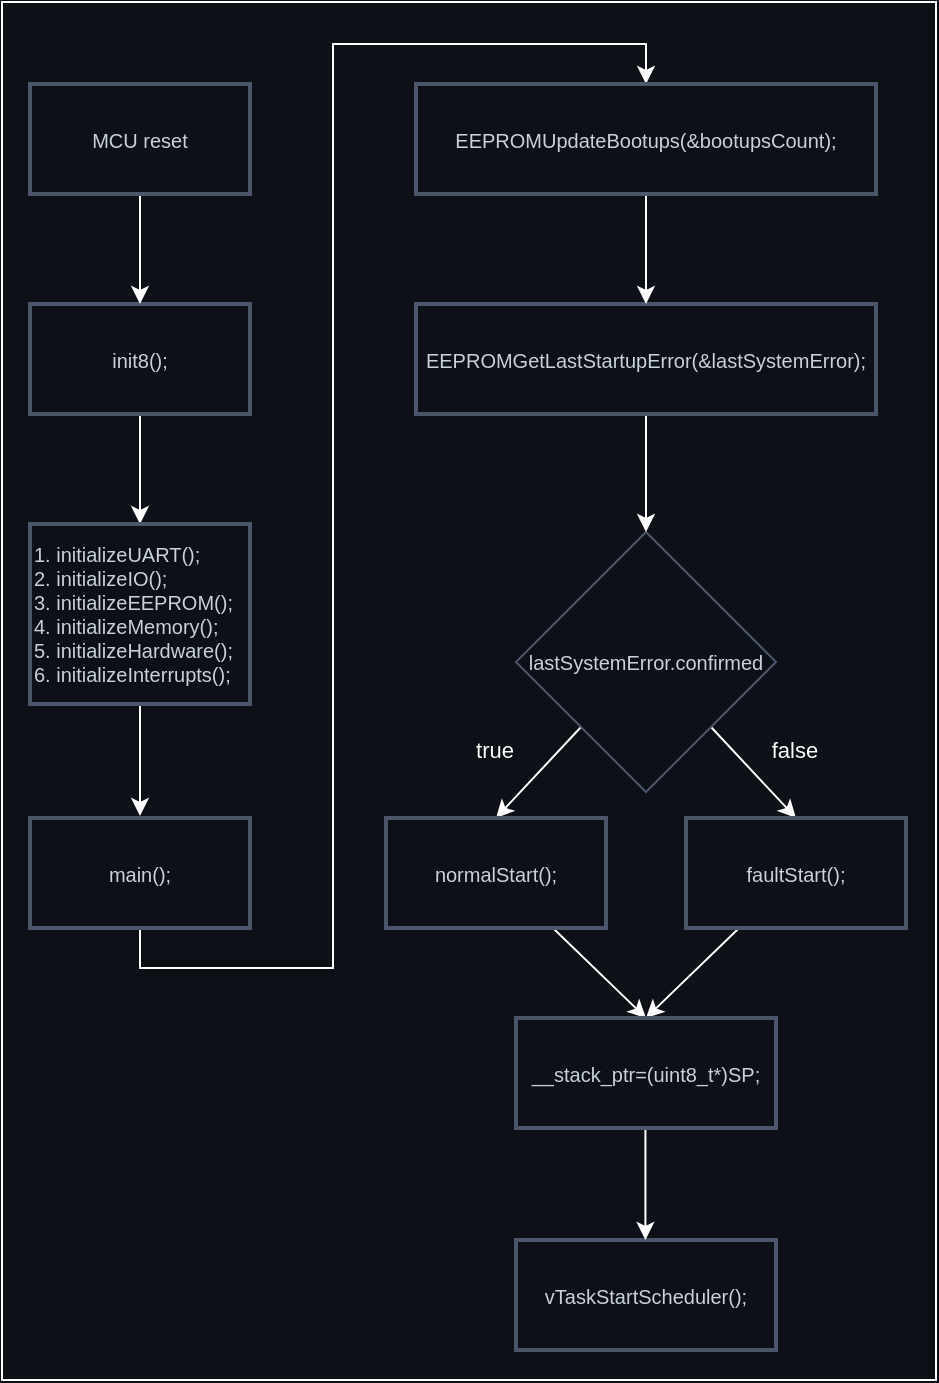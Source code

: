 <mxfile version="28.1.1">
  <diagram name="Page-1" id="_fgNbCBozK9R5fLy6JvO">
    <mxGraphModel dx="752" dy="802" grid="0" gridSize="10" guides="1" tooltips="1" connect="1" arrows="1" fold="1" page="0" pageScale="1" pageWidth="850" pageHeight="1100" background="light-dark(#0D1117,#0D1117)" math="0" shadow="0">
      <root>
        <mxCell id="0" />
        <mxCell id="1" parent="0" />
        <mxCell id="UJRjLYV5v_oAAFYebKkd-5" style="edgeStyle=orthogonalEdgeStyle;rounded=0;orthogonalLoop=1;jettySize=auto;html=1;entryX=0.5;entryY=0;entryDx=0;entryDy=0;strokeColor=#FFFFFF;" edge="1" parent="1" source="-oGY_kGoAMbRIR_1ziQC-6" target="UJRjLYV5v_oAAFYebKkd-4">
          <mxGeometry relative="1" as="geometry" />
        </mxCell>
        <mxCell id="-oGY_kGoAMbRIR_1ziQC-6" value="&lt;div&gt;init8();&lt;/div&gt;" style="rounded=0;whiteSpace=wrap;html=1;fontSize=10;align=center;glass=0;shadow=0;strokeWidth=2;perimeterSpacing=0;strokeColor=#4C566A;fillColor=none;fontColor=#C9D1D9;verticalAlign=middle;spacingLeft=0;spacingTop=0;fontFamily=Helvetica;" parent="1" vertex="1">
          <mxGeometry x="210" width="110" height="55" as="geometry" />
        </mxCell>
        <mxCell id="UJRjLYV5v_oAAFYebKkd-3" style="edgeStyle=orthogonalEdgeStyle;rounded=0;orthogonalLoop=1;jettySize=auto;html=1;entryX=0.5;entryY=0;entryDx=0;entryDy=0;fontColor=light-dark(#ffffff, #ededed);strokeColor=#FFFFFF;" edge="1" parent="1" source="UJRjLYV5v_oAAFYebKkd-2" target="-oGY_kGoAMbRIR_1ziQC-6">
          <mxGeometry relative="1" as="geometry" />
        </mxCell>
        <mxCell id="UJRjLYV5v_oAAFYebKkd-2" value="&lt;div&gt;MCU reset&lt;/div&gt;" style="rounded=0;whiteSpace=wrap;html=1;fontSize=10;align=center;glass=0;shadow=0;strokeWidth=2;perimeterSpacing=0;strokeColor=#4C566A;fillColor=none;fontColor=#C9D1D9;verticalAlign=middle;spacingLeft=0;spacingTop=0;fontFamily=Helvetica;" vertex="1" parent="1">
          <mxGeometry x="210" y="-110" width="110" height="55" as="geometry" />
        </mxCell>
        <mxCell id="UJRjLYV5v_oAAFYebKkd-4" value="&lt;div&gt;1. initializeUART();&lt;/div&gt;&lt;div&gt;&lt;span style=&quot;background-color: transparent; color: light-dark(rgb(201, 209, 217), rgb(52, 59, 65));&quot;&gt;2. initializeIO();&lt;/span&gt;&lt;/div&gt;&lt;div&gt;&lt;span style=&quot;background-color: transparent; color: light-dark(rgb(201, 209, 217), rgb(52, 59, 65));&quot;&gt;3. initializeEEPROM();&lt;/span&gt;&lt;/div&gt;&lt;div&gt;&lt;span style=&quot;background-color: transparent; color: light-dark(rgb(201, 209, 217), rgb(52, 59, 65));&quot;&gt;4. initializeMemory();&lt;/span&gt;&lt;/div&gt;&lt;div&gt;&lt;span style=&quot;background-color: transparent; color: light-dark(rgb(201, 209, 217), rgb(52, 59, 65));&quot;&gt;5. initializeHardware();&lt;/span&gt;&lt;/div&gt;&lt;div&gt;6. initializeInterrupts();&lt;/div&gt;" style="rounded=0;whiteSpace=wrap;html=1;fontSize=10;align=left;glass=0;shadow=0;strokeWidth=2;perimeterSpacing=0;strokeColor=#4C566A;fillColor=none;fontColor=#C9D1D9;verticalAlign=middle;spacingLeft=0;spacingTop=0;fontFamily=Helvetica;" vertex="1" parent="1">
          <mxGeometry x="210" y="110" width="110" height="90" as="geometry" />
        </mxCell>
        <mxCell id="UJRjLYV5v_oAAFYebKkd-6" style="edgeStyle=orthogonalEdgeStyle;rounded=0;orthogonalLoop=1;jettySize=auto;html=1;entryX=0.5;entryY=0;entryDx=0;entryDy=0;strokeColor=#FFFFFF;" edge="1" parent="1">
          <mxGeometry relative="1" as="geometry">
            <mxPoint x="265" y="201" as="sourcePoint" />
            <mxPoint x="265" y="256" as="targetPoint" />
          </mxGeometry>
        </mxCell>
        <mxCell id="UJRjLYV5v_oAAFYebKkd-25" style="edgeStyle=orthogonalEdgeStyle;rounded=0;orthogonalLoop=1;jettySize=auto;html=1;entryX=0.5;entryY=0;entryDx=0;entryDy=0;strokeColor=#FFFFFF;exitX=0.5;exitY=1;exitDx=0;exitDy=0;" edge="1" parent="1" source="UJRjLYV5v_oAAFYebKkd-7" target="UJRjLYV5v_oAAFYebKkd-17">
          <mxGeometry relative="1" as="geometry">
            <mxPoint x="365.194" y="-42.873" as="targetPoint" />
          </mxGeometry>
        </mxCell>
        <mxCell id="UJRjLYV5v_oAAFYebKkd-7" value="&lt;div&gt;main();&lt;/div&gt;" style="rounded=0;whiteSpace=wrap;html=1;fontSize=10;align=center;glass=0;shadow=0;strokeWidth=2;perimeterSpacing=0;strokeColor=#4C566A;fillColor=none;fontColor=#C9D1D9;verticalAlign=middle;spacingLeft=0;spacingTop=0;fontFamily=Helvetica;" vertex="1" parent="1">
          <mxGeometry x="210" y="257" width="110" height="55" as="geometry" />
        </mxCell>
        <mxCell id="UJRjLYV5v_oAAFYebKkd-12" style="rounded=0;orthogonalLoop=1;jettySize=auto;html=1;exitX=1;exitY=1;exitDx=0;exitDy=0;entryX=0.5;entryY=0;entryDx=0;entryDy=0;strokeColor=#FFFFFF;" edge="1" parent="1" source="UJRjLYV5v_oAAFYebKkd-8" target="UJRjLYV5v_oAAFYebKkd-11">
          <mxGeometry relative="1" as="geometry" />
        </mxCell>
        <mxCell id="UJRjLYV5v_oAAFYebKkd-13" style="rounded=0;orthogonalLoop=1;jettySize=auto;html=1;exitX=0;exitY=1;exitDx=0;exitDy=0;entryX=0.5;entryY=0;entryDx=0;entryDy=0;strokeColor=#FFFFFF;" edge="1" parent="1" source="UJRjLYV5v_oAAFYebKkd-8" target="UJRjLYV5v_oAAFYebKkd-10">
          <mxGeometry relative="1" as="geometry" />
        </mxCell>
        <mxCell id="UJRjLYV5v_oAAFYebKkd-27" value="true" style="edgeLabel;html=1;align=center;verticalAlign=middle;resizable=0;points=[];labelBackgroundColor=none;fontColor=light-dark(#ffffff, #ededed);" vertex="1" connectable="0" parent="UJRjLYV5v_oAAFYebKkd-13">
          <mxGeometry x="0.033" relative="1" as="geometry">
            <mxPoint x="-22" y="-12" as="offset" />
          </mxGeometry>
        </mxCell>
        <mxCell id="UJRjLYV5v_oAAFYebKkd-8" value="&lt;span style=&quot;color: rgb(201, 209, 217); font-size: 10px;&quot;&gt;lastSystemError.confirmed&lt;/span&gt;" style="rhombus;whiteSpace=wrap;html=1;fillColor=none;strokeColor=light-dark(#4c566a, #ededed);" vertex="1" parent="1">
          <mxGeometry x="453" y="114" width="130" height="130" as="geometry" />
        </mxCell>
        <mxCell id="UJRjLYV5v_oAAFYebKkd-21" style="rounded=0;orthogonalLoop=1;jettySize=auto;html=1;entryX=0.5;entryY=0;entryDx=0;entryDy=0;strokeColor=#FFFFFF;" edge="1" parent="1" source="UJRjLYV5v_oAAFYebKkd-10" target="UJRjLYV5v_oAAFYebKkd-19">
          <mxGeometry relative="1" as="geometry" />
        </mxCell>
        <mxCell id="UJRjLYV5v_oAAFYebKkd-10" value="normalStart();" style="rounded=0;whiteSpace=wrap;html=1;fontSize=10;align=center;glass=0;shadow=0;strokeWidth=2;perimeterSpacing=0;strokeColor=#4C566A;fillColor=none;fontColor=#C9D1D9;verticalAlign=middle;spacingLeft=0;spacingTop=0;fontFamily=Helvetica;" vertex="1" parent="1">
          <mxGeometry x="388" y="257" width="110" height="55" as="geometry" />
        </mxCell>
        <mxCell id="UJRjLYV5v_oAAFYebKkd-22" style="rounded=0;orthogonalLoop=1;jettySize=auto;html=1;entryX=0.5;entryY=0;entryDx=0;entryDy=0;strokeColor=#FFFFFF;" edge="1" parent="1" source="UJRjLYV5v_oAAFYebKkd-11" target="UJRjLYV5v_oAAFYebKkd-19">
          <mxGeometry relative="1" as="geometry" />
        </mxCell>
        <mxCell id="UJRjLYV5v_oAAFYebKkd-11" value="&lt;div&gt;faultStart();&lt;/div&gt;" style="rounded=0;whiteSpace=wrap;html=1;fontSize=10;align=center;glass=0;shadow=0;strokeWidth=2;perimeterSpacing=0;strokeColor=#4C566A;fillColor=none;fontColor=#C9D1D9;verticalAlign=middle;spacingLeft=0;spacingTop=0;fontFamily=Helvetica;" vertex="1" parent="1">
          <mxGeometry x="538" y="257" width="110" height="55" as="geometry" />
        </mxCell>
        <mxCell id="UJRjLYV5v_oAAFYebKkd-15" style="edgeStyle=orthogonalEdgeStyle;rounded=0;orthogonalLoop=1;jettySize=auto;html=1;entryX=0.5;entryY=0;entryDx=0;entryDy=0;strokeColor=#FFFFFF;" edge="1" parent="1" source="UJRjLYV5v_oAAFYebKkd-14" target="UJRjLYV5v_oAAFYebKkd-8">
          <mxGeometry relative="1" as="geometry" />
        </mxCell>
        <mxCell id="UJRjLYV5v_oAAFYebKkd-14" value="&lt;div&gt;EEPROMGetLastStartupError(&amp;amp;lastSystemError);&lt;/div&gt;" style="rounded=0;whiteSpace=wrap;html=1;fontSize=10;align=center;glass=0;shadow=0;strokeWidth=2;perimeterSpacing=0;strokeColor=#4C566A;fillColor=none;fontColor=#C9D1D9;verticalAlign=middle;spacingLeft=0;spacingTop=0;fontFamily=Helvetica;" vertex="1" parent="1">
          <mxGeometry x="403" width="230" height="55" as="geometry" />
        </mxCell>
        <mxCell id="UJRjLYV5v_oAAFYebKkd-18" style="edgeStyle=orthogonalEdgeStyle;rounded=0;orthogonalLoop=1;jettySize=auto;html=1;entryX=0.5;entryY=0;entryDx=0;entryDy=0;strokeColor=#FFFFFF;" edge="1" parent="1" source="UJRjLYV5v_oAAFYebKkd-17" target="UJRjLYV5v_oAAFYebKkd-14">
          <mxGeometry relative="1" as="geometry" />
        </mxCell>
        <mxCell id="UJRjLYV5v_oAAFYebKkd-17" value="&lt;div&gt;EEPROMUpdateBootups(&amp;amp;bootupsCount);&lt;/div&gt;" style="rounded=0;whiteSpace=wrap;html=1;fontSize=10;align=center;glass=0;shadow=0;strokeWidth=2;perimeterSpacing=0;strokeColor=#4C566A;fillColor=none;fontColor=#C9D1D9;verticalAlign=middle;spacingLeft=0;spacingTop=0;fontFamily=Helvetica;" vertex="1" parent="1">
          <mxGeometry x="403" y="-110" width="230" height="55" as="geometry" />
        </mxCell>
        <mxCell id="UJRjLYV5v_oAAFYebKkd-19" value="__stack_ptr=(uint8_t*)SP;" style="rounded=0;whiteSpace=wrap;html=1;fontSize=10;align=center;glass=0;shadow=0;strokeWidth=2;perimeterSpacing=0;strokeColor=#4C566A;fillColor=none;fontColor=#C9D1D9;verticalAlign=middle;spacingLeft=0;spacingTop=0;fontFamily=Helvetica;" vertex="1" parent="1">
          <mxGeometry x="453" y="357" width="130" height="55" as="geometry" />
        </mxCell>
        <mxCell id="UJRjLYV5v_oAAFYebKkd-20" value="vTaskStartScheduler();" style="rounded=0;whiteSpace=wrap;html=1;fontSize=10;align=center;glass=0;shadow=0;strokeWidth=2;perimeterSpacing=0;strokeColor=#4C566A;fillColor=none;fontColor=#C9D1D9;verticalAlign=middle;spacingLeft=0;spacingTop=0;fontFamily=Helvetica;" vertex="1" parent="1">
          <mxGeometry x="453" y="468" width="130" height="55" as="geometry" />
        </mxCell>
        <mxCell id="UJRjLYV5v_oAAFYebKkd-26" value="" style="rounded=0;whiteSpace=wrap;html=1;fillColor=none;strokeColor=#FFFFFF;fontColor=light-dark(#ffffff, #ededed);" vertex="1" parent="1">
          <mxGeometry x="196" y="-151" width="467" height="689" as="geometry" />
        </mxCell>
        <mxCell id="UJRjLYV5v_oAAFYebKkd-24" style="edgeStyle=orthogonalEdgeStyle;rounded=0;orthogonalLoop=1;jettySize=auto;html=1;entryX=0.5;entryY=0;entryDx=0;entryDy=0;strokeColor=#FFFFFF;" edge="1" parent="1">
          <mxGeometry relative="1" as="geometry">
            <mxPoint x="517.71" y="413" as="sourcePoint" />
            <mxPoint x="517.71" y="468" as="targetPoint" />
          </mxGeometry>
        </mxCell>
        <mxCell id="UJRjLYV5v_oAAFYebKkd-29" value="false" style="edgeLabel;html=1;align=center;verticalAlign=middle;resizable=0;points=[];labelBackgroundColor=none;fontColor=#FFFFFF;" vertex="1" connectable="0" parent="1">
          <mxGeometry x="600" y="227" as="geometry">
            <mxPoint x="-8" y="-4" as="offset" />
          </mxGeometry>
        </mxCell>
      </root>
    </mxGraphModel>
  </diagram>
</mxfile>
